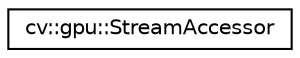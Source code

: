 digraph "Graphical Class Hierarchy"
{
 // LATEX_PDF_SIZE
  edge [fontname="Helvetica",fontsize="10",labelfontname="Helvetica",labelfontsize="10"];
  node [fontname="Helvetica",fontsize="10",shape=record];
  rankdir="LR";
  Node0 [label="cv::gpu::StreamAccessor",height=0.2,width=0.4,color="black", fillcolor="white", style="filled",URL="$structcv_1_1gpu_1_1_stream_accessor.html",tooltip=" "];
}
